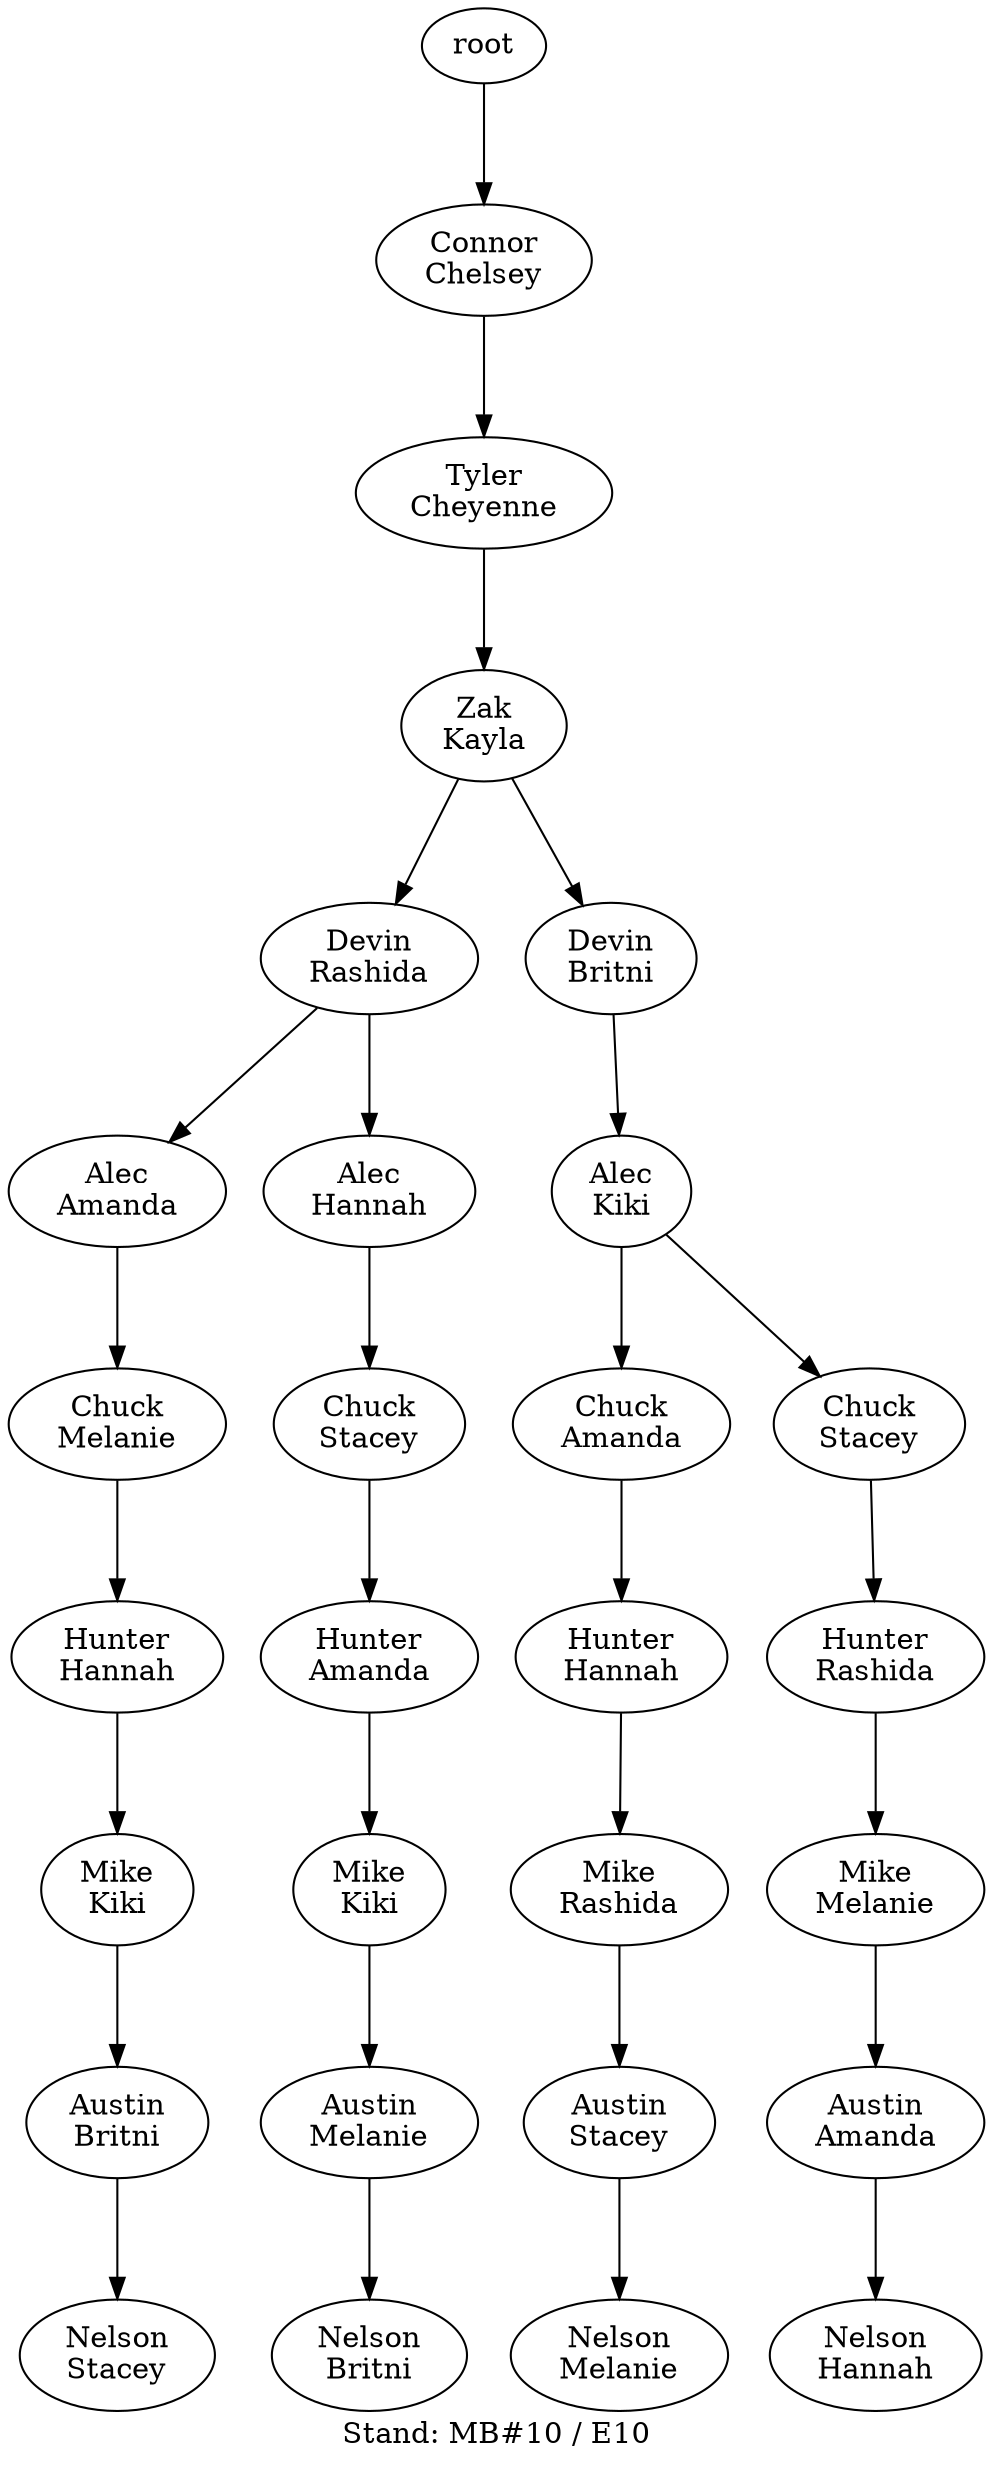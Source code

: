 digraph D { labelloc="b"; label="Stand: MB#10 / E10"; ranksep=0.8;
"root/2"[label="Connor\nChelsey"]
"root" -> "root/2";
"root/2/3"[label="Tyler\nCheyenne"]
"root/2" -> "root/2/3";
"root/2/3/5"[label="Zak\nKayla"]
"root/2/3" -> "root/2/3/5";
"root/2/3/5/8"[label="Devin\nRashida"]
"root/2/3/5" -> "root/2/3/5/8";
"root/2/3/5/8/0"[label="Alec\nAmanda"]
"root/2/3/5/8" -> "root/2/3/5/8/0";
"root/2/3/5/8/0/7"[label="Chuck\nMelanie"]
"root/2/3/5/8/0" -> "root/2/3/5/8/0/7";
"root/2/3/5/8/0/7/4"[label="Hunter\nHannah"]
"root/2/3/5/8/0/7" -> "root/2/3/5/8/0/7/4";
"root/2/3/5/8/0/7/4/6"[label="Mike\nKiki"]
"root/2/3/5/8/0/7/4" -> "root/2/3/5/8/0/7/4/6";
"root/2/3/5/8/0/7/4/6/1"[label="Austin\nBritni"]
"root/2/3/5/8/0/7/4/6" -> "root/2/3/5/8/0/7/4/6/1";
"root/2/3/5/8/0/7/4/6/1/9"[label="Nelson\nStacey"]
"root/2/3/5/8/0/7/4/6/1" -> "root/2/3/5/8/0/7/4/6/1/9";
"root/2/3/5/1"[label="Devin\nBritni"]
"root/2/3/5" -> "root/2/3/5/1";
"root/2/3/5/1/6"[label="Alec\nKiki"]
"root/2/3/5/1" -> "root/2/3/5/1/6";
"root/2/3/5/1/6/0"[label="Chuck\nAmanda"]
"root/2/3/5/1/6" -> "root/2/3/5/1/6/0";
"root/2/3/5/1/6/0/4"[label="Hunter\nHannah"]
"root/2/3/5/1/6/0" -> "root/2/3/5/1/6/0/4";
"root/2/3/5/1/6/0/4/8"[label="Mike\nRashida"]
"root/2/3/5/1/6/0/4" -> "root/2/3/5/1/6/0/4/8";
"root/2/3/5/1/6/0/4/8/9"[label="Austin\nStacey"]
"root/2/3/5/1/6/0/4/8" -> "root/2/3/5/1/6/0/4/8/9";
"root/2/3/5/1/6/0/4/8/9/7"[label="Nelson\nMelanie"]
"root/2/3/5/1/6/0/4/8/9" -> "root/2/3/5/1/6/0/4/8/9/7";
"root/2/3/5/8/4"[label="Alec\nHannah"]
"root/2/3/5/8" -> "root/2/3/5/8/4";
"root/2/3/5/8/4/9"[label="Chuck\nStacey"]
"root/2/3/5/8/4" -> "root/2/3/5/8/4/9";
"root/2/3/5/8/4/9/0"[label="Hunter\nAmanda"]
"root/2/3/5/8/4/9" -> "root/2/3/5/8/4/9/0";
"root/2/3/5/8/4/9/0/6"[label="Mike\nKiki"]
"root/2/3/5/8/4/9/0" -> "root/2/3/5/8/4/9/0/6";
"root/2/3/5/8/4/9/0/6/7"[label="Austin\nMelanie"]
"root/2/3/5/8/4/9/0/6" -> "root/2/3/5/8/4/9/0/6/7";
"root/2/3/5/8/4/9/0/6/7/1"[label="Nelson\nBritni"]
"root/2/3/5/8/4/9/0/6/7" -> "root/2/3/5/8/4/9/0/6/7/1";
"root/2/3/5/1/6/9"[label="Chuck\nStacey"]
"root/2/3/5/1/6" -> "root/2/3/5/1/6/9";
"root/2/3/5/1/6/9/8"[label="Hunter\nRashida"]
"root/2/3/5/1/6/9" -> "root/2/3/5/1/6/9/8";
"root/2/3/5/1/6/9/8/7"[label="Mike\nMelanie"]
"root/2/3/5/1/6/9/8" -> "root/2/3/5/1/6/9/8/7";
"root/2/3/5/1/6/9/8/7/0"[label="Austin\nAmanda"]
"root/2/3/5/1/6/9/8/7" -> "root/2/3/5/1/6/9/8/7/0";
"root/2/3/5/1/6/9/8/7/0/4"[label="Nelson\nHannah"]
"root/2/3/5/1/6/9/8/7/0" -> "root/2/3/5/1/6/9/8/7/0/4";
}
